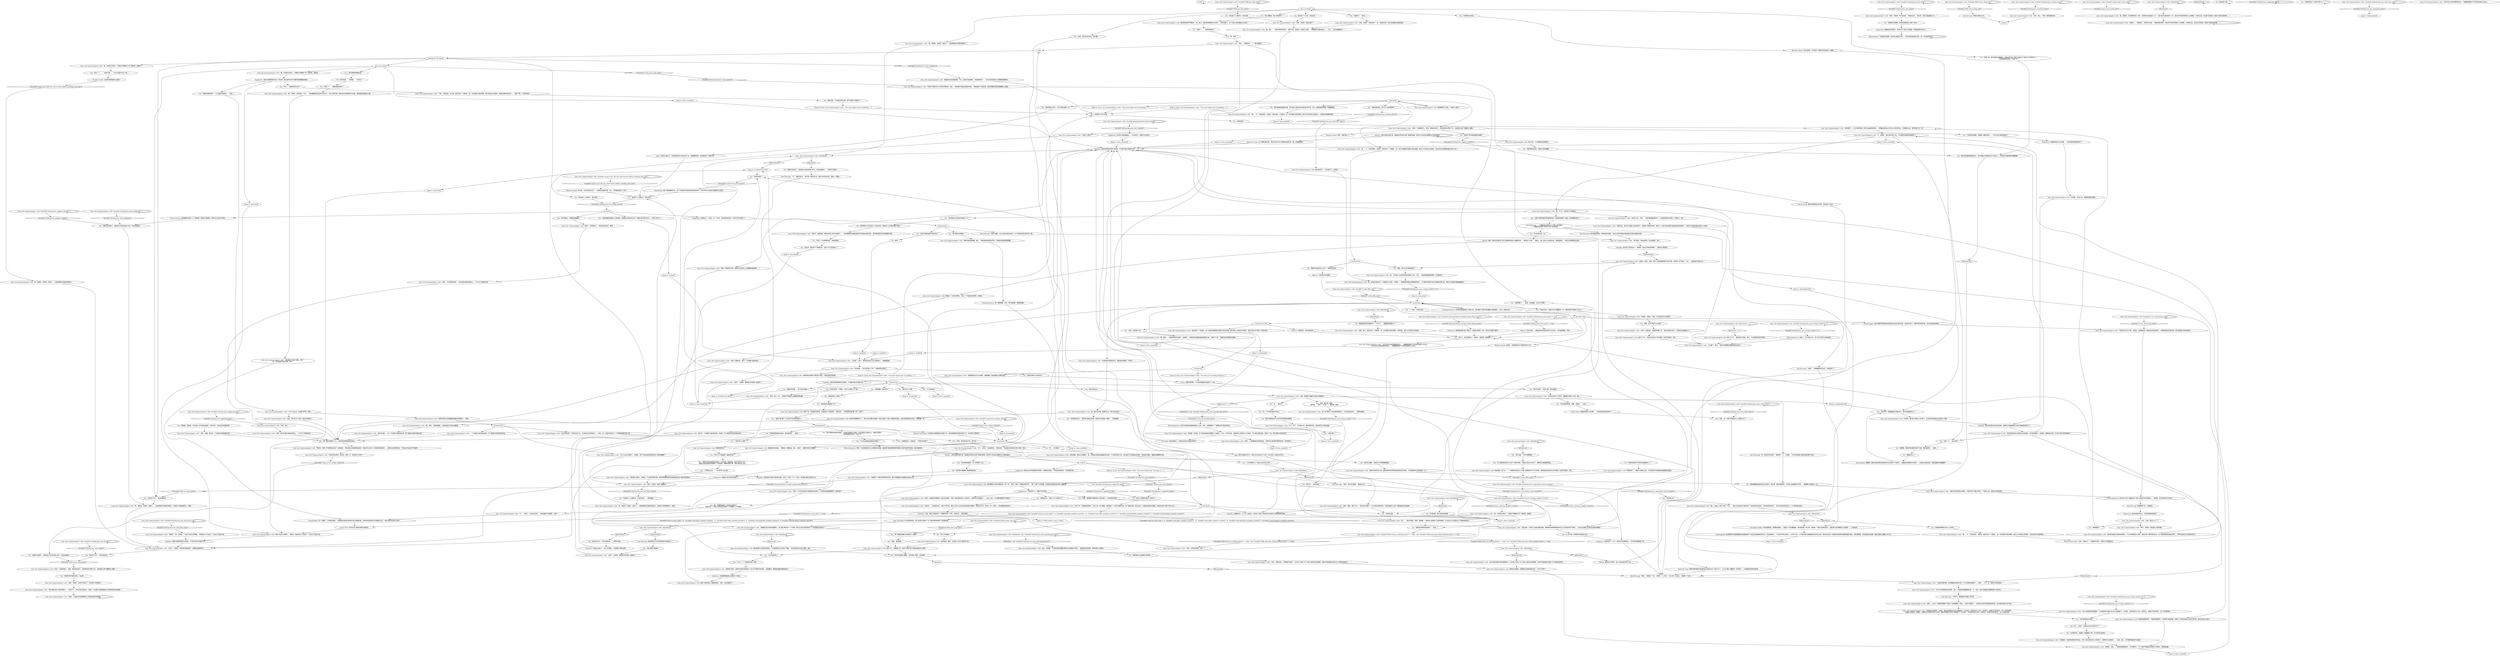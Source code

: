 # WHIRLING / LENA INTRO
# There's a broken pinball machine in the corner. A woman in a wheelchair is attempting to revive it. Talking to her will give you a short introduction to the world you're in.
# ==================================================
digraph G {
	  0 [label="START"];
	  1 [label="input"];
	  2 [label="You: “瑞瓦肖是一个失宠的世界之都。差不多是这个意思吗？”"];
	  3 [label="Rhetoric: 意思是说：购买就是选举。"];
	  4 [label="You: “所以——我表现的怎么样？”"];
	  5 [label="You: “全都是屁话。对我来说，一切都已经结束了。”"];
	  6 [label="Lena, the Cryptozoologist's wife: “我很幸运。差不多已经是20年前的事了，我得到了很好的补偿。现如今，大家只有在梦里才能拿到这样的收益了。”她的手在轮椅的铬合金轮子上滑动。"];
	  7 [label="Kim Kitsuragi: “一个需要你回去帮助马丁内斯人民的搭档。”\n“一个需要你帮他把尸体从树上放下来的搭档。”"];
	  8 [label="Lena, the Cryptozoologist's wife: 她慢慢摇摇头。"];
	  9 [label="You: “好吧。我们换个话题。”\n“那好吧。”（咽了一下口水。）“我们换个话题。”"];
	  10 [label="You: “在一个叫*城市海岸*的地方。”"];
	  11 [label="Lena, the Cryptozoologist's wife: “是的，的确。我们在一个叫瑞瓦肖的美丽城市里。”"];
	  12 [label="Kim Kitsuragi: “我可以确定一定以及肯定地向你保证：马丁内斯没有发生连环杀人案。”"];
	  13 [label="You: “谁是*甜心*？”"];
	  14 [label="Composure: 她看起来有些慌张，用手抚平了毛毯上的褶皱，尽管她是想让你安心。"];
	  15 [label="Lena, the Cryptozoologist's wife: 她叹了口气。“我肯定这样会为*你*增添一丝淘气的魅力，甜心。”"];
	  16 [label="Empathy: 你的回应并没有让她动摇分毫。在另一个时空、另一个地点，她可能会很欢迎你的关注。"];
	  17 [label="Lena, the Cryptozoologist's wife: “很简单。你把一件贵重物品交给个‘当铺老板’，然后就会从老板那里拿到钱。稍后你可以多花一点钱把东西赎回来……如果还没有卖掉的话，不过反正你永远也不会做的……”"];
	  18 [label="Lena, the Cryptozoologist's wife: “你是什么意思？”"];
	  19 [label="You: “那个傻傻的酒窝只给我带来了*痛苦*。”"];
	  20 [label="Lena, the Cryptozoologist's wife: “没错，亲爱的！真是太棒了！”"];
	  21 [label="Lena, the Cryptozoologist's wife: “哦，你真是太体贴了。你确定不需要钱了吗？那好吧。谢谢你。”"];
	  22 [label="You: “我当掉了3.2雷亚尔。钱在这里。”"];
	  23 [label="pinning_for_the_fjords"];
	  24 [label="Lena, the Cryptozoologist's wife: DayCount() == 1"];
	  25 [label="DayCount() == 1", shape=diamond];
	  26 [label="!(DayCount() == 1)", shape=diamond];
	  27 [label="You: “看见没——我不知道。”"];
	  28 [label="Lena, the Cryptozoologist's wife: “你表现的不是很好，亲爱的。看起来你确实在记忆方面遇到了一点问题。历史和地点什么的。总而言之，就是记不起*现实*。这一点非常奇怪……”\n“你做的不是很好，亲爱的。你真的只记得现在是什么年份。看起来你确实在记忆方面遇到了一点问题——历史和地点什么的。总而言之，就是记不起*现实*。这一点非常奇怪……”"];
	  29 [label="Volition: 她是真心实意的。担心对你来说也没什么用。"];
	  30 [label="Lena, the Cryptozoologist's wife: “某个在*整体*上受过更多教育的人？也许你应该问问……”她转向警督。"];
	  31 [label="Lena, the Cryptozoologist's wife: “哦不……很抱歉我没有钱能给你。如果还有*其他事*能帮你的话，你尽管开口。”"];
	  32 [label="You: “但是*我*是一个警察。不管什么都阻止不了我！”"];
	  33 [label="You: “‘褴褛飞旋’餐厅？它的名字写在我的钥匙上。”"];
	  34 [label="whenhub"];
	  35 [label="Lena, the Cryptozoologist's wife: 她拍了拍弹球机上油腻的玻璃。“其实，这台机器坏了。”"];
	  36 [label="protectorhub"];
	  37 [label="Electrochemistry: 你在说什么呢？抽烟是这个世界上最后仅存的乐趣之一。相信我，你已经没有多少选择了。"];
	  38 [label="Jump to: [intro_mainhub]"];
	  39 [label="You: “对于我来说向任何人开这个口都不容易，但我实在是山穷水尽了。随便来点钱都能帮到我。”"];
	  40 [label="Lena, the Cryptozoologist's wife: “可能吧，亲爱的，可能。不过现在是51年的春天。”"];
	  41 [label="Lena, the Cryptozoologist's wife: “好了，好了。今年是51年，春天刚刚开始。我肯定好日子就在前面。”"];
	  42 [label="Lena, the Cryptozoologist's wife: “新时代！迪斯科舞！感觉已经是上辈子的事情了……”她的眼睛里充满那些黄金岁月折射出来的光彩，那时候的城市似乎充满更多可能。"];
	  43 [label="Lena, the Cryptozoologist's wife: “哦，甜心……”她的笑容有些悲伤。“真的不是。曾经有人也是这么想的——想要那些东西的其他人——不过……他们全都绝迹了。”"];
	  44 [label="Composure: 她明显松了一口气。她本来对你很是担心，不过现在肩膀放松了些……"];
	  45 [label="Lena, the Cryptozoologist's wife: “我能看出你还是很悲痛。不过，我是不会刺探的。”她温柔地笑了——完全没有在意你令人费解的眨眼举动。"];
	  46 [label="Reaction Speed: 等等，谁是*甜心*？"];
	  47 [label="You: “谢谢。我很感激。”"];
	  48 [label="Lena, the Cryptozoologist's wife: “爱情可能会很残酷，甜心。”她的表情变得有些严肃。“爱情有时候真的很残酷。”"];
	  49 [label="Lena, the Cryptozoologist's wife: “当然了，亲爱的！要是能为你多做一些就好了。”"];
	  50 [label="You: “有过一个……”（眨两下眼。）“不过之后我*失去*了她……”"];
	  51 [label="Empathy: 她其实更愿意把别针拿回来，不过她不想让你感觉不好。"];
	  52 [label="Jump to: [Lena, the Cryptozoologist's wife: \"\"You must forgive me! I'm getting s...\"]"];
	  53 [label="Lena, the Cryptozoologist's wife: “是的，很棒，看见了吗——-我们有点进展了。关于这座壮丽的城市，你还知道些什么呢？虽然她现在有些破败……”"];
	  54 [label="Lena, the Cryptozoologist's wife: “瑞瓦肖是一个控制区，由一支被叫做联盟的外国势力联合管辖。我们基本上没有自己的政府。而且*肯定*也不是工人阶级专政。”"];
	  55 [label="You: “谁能告诉我更多信息呢？”（总结。）"];
	  56 [label="Jump to: [intro_mainhub]"];
	  57 [label="Lena, the Cryptozoologist's wife: Variable[\"whirling.lena_encyc_pin\"] == true"];
	  58 [label="Variable[\"whirling.lena_encyc_pin\"] == true", shape=diamond];
	  59 [label="!(Variable[\"whirling.lena_encyc_pin\"] == true)", shape=diamond];
	  60 [label="You: “嗯，好吧。”"];
	  61 [label="Lena, the Cryptozoologist's wife: “没什么会比它奢侈了，亲爱的，哪个年轻女孩没有梦想过在人群中翱翔呢？”"];
	  62 [label="You: “也许并没有那么糟糕，坐在轮椅上闲逛，玩玩弹球……”"];
	  63 [label="You: “为什么？三个脑袋总比两个好吧。”"];
	  64 [label="Lena, the Cryptozoologist's wife: 她渴望地看着窗外。“我真的很想帮忙，但是我不想拖后腿。如果马丁内斯没有那么多台阶和坑洞，我肯定会加入你的！”"];
	  65 [label="You: “我知道，我知道。不过还有一些*其他的秘密*。连环杀手，而且还涉及到超自然。”"];
	  66 [label="You: “你这人一点意思都没有，煞风景警督。”"];
	  67 [label="Lena, the Cryptozoologist's wife: “很多都变了，不过它依然是这个世界上最美丽的城市，一颗镶嵌在群松之间沙地上的珍贵宝石。大家都这么说，甚至外国人也一样。”"];
	  68 [label="Lena, the Cryptozoologist's wife: “那次事故也给了我这种感觉……”她低下头，然后又抬头看向你。“我是一个迅速扩张的邮购鞋业公司的培训和开发经理。”"];
	  69 [label="Drama: 她是在赞扬你，不过显然是被你的回应吓了一跳。"];
	  70 [label="Lena, the Cryptozoologist's wife: “如果我有些太过于自来熟，我很抱歉！我知道我们才刚刚见面。”"];
	  71 [label="You: “别再眨眼了。”（拍拍一边的脑袋，纠正这个故障。）"];
	  72 [label="Lena, the Cryptozoologist's wife: “我猜每个人都有这样那样的时候。我不知道要是没有莫雷尔我会怎么样……”"];
	  73 [label="Lena, the Cryptozoologist's wife: Variable[\"whirling.lena_suggest_sweetie\"]"];
	  74 [label="Variable[\"whirling.lena_suggest_sweetie\"]", shape=diamond];
	  75 [label="!(Variable[\"whirling.lena_suggest_sweetie\"])", shape=diamond];
	  76 [label="Lena, the Cryptozoologist's wife: “他因为私刑的事比较紧张。对他的评价不要太苛刻了。不管怎么说，很高兴你没有受伤。”"];
	  77 [label="Lena, the Cryptozoologist's wife: “不要对自己太过气馁，亲爱的。如果遇到老一套是战还是逃的情况，大家都会做出奇怪的事。我只是很高兴你没有受伤。”"];
	  78 [label="Jump to: [pawnhub]"];
	  79 [label="You: “他用对*钱*的离谱需求折磨我。”"];
	  80 [label="You: “我不想再提酒窝的事了。”"];
	  81 [label="You: “我当掉了31分钱。钱在这里。”"];
	  82 [label="You: “关于你的别针……”"];
	  83 [label="You: “在伊苏林迪？”"];
	  84 [label="Untitled hub (02)"];
	  85 [label="You: “我决定不当了。你应该收回去。”（把别针给她。）"];
	  86 [label="Kim Kitsuragi: “是啊，我们去过那里，”警督点点头。"];
	  87 [label="You: “我们卷点烟抽吧。我很想抽支烟。”"];
	  88 [label="Lena, the Cryptozoologist's wife: 她耸耸肩，低下头。“一个坐着轮椅的老女人叼着一根烟的样子可不太好看。虽然我肯定这样会为*你*增添一丝淘气的魅力，甜心。”"];
	  89 [label="Lena, the Cryptozoologist's wife: “甜心，我身上只有几分钱。不过……”她从左边的夹克口袋中取下一枚金色的纪念别针，然后放进你的掌心。“你可以把它拿去的当了，为了帮你渡过难关。”"];
	  90 [label="Lena, the Cryptozoologist's wife: “哦不，亲爱的！现在是51年的早春。”"];
	  91 [label="You: “我想我输了。”"];
	  92 [label="Lena, the Cryptozoologist's wife: 她叹了口气。“我知道这不容易，甜心。不过继续考虑这件事吧。”"];
	  93 [label="Lena, the Cryptozoologist's wife: Variable[\"whirling.lena_intro_done\"]"];
	  94 [label="Variable[\"whirling.lena_intro_done\"]", shape=diamond];
	  95 [label="!(Variable[\"whirling.lena_intro_done\"])", shape=diamond];
	  96 [label="Lena, the Cryptozoologist's wife: “当然了，亲爱的。希望你的调查顺利！”她朝你轻轻挥挥手。"];
	  97 [label="Lena, the Cryptozoologist's wife: Variable[\"whirling.lena_pin_task_from_main\"]"];
	  98 [label="Variable[\"whirling.lena_pin_task_from_main\"]", shape=diamond];
	  99 [label="!(Variable[\"whirling.lena_pin_task_from_main\"])", shape=diamond];
	  100 [label="Jump to: [Lena, the Cryptozoologist's wife: \"\"You must forgive me!\" she says, sl...\"]"];
	  101 [label="You: “没什么，我只是想起了一句歌词：*想和我一起摇摆吗？*”"];
	  102 [label="Untitled hub"];
	  103 [label="Physical Instrument: 当然。你来到了一个*脆弱*的世界，这里没人欣赏畜牧业。"];
	  104 [label="Endurance: 她想要回避外国人那部分。这是因为她是个女性。她也许在跟你*撒谎*……"];
	  105 [label="Logic: 已经这么做过了。艾弗拉特的钱不会永远花下去。你需要更多钱。每天都会有一笔新开支！"];
	  106 [label="Lena, the Cryptozoologist's wife: “很好，亲爱的，你把年代说对了！现在是51年的春天。”"];
	  107 [label="Lena, the Cryptozoologist's wife: “天啦！发生什么了？”"];
	  108 [label="Lena, the Cryptozoologist's wife: IsKimHere()"];
	  109 [label="IsKimHere()", shape=diamond];
	  110 [label="!(IsKimHere())", shape=diamond];
	  111 [label="Lena, the Cryptozoologist's wife: Variable[\"tc.date_fifty_one\"]"];
	  112 [label="Variable[\"tc.date_fifty_one\"]", shape=diamond];
	  113 [label="!(Variable[\"tc.date_fifty_one\"])", shape=diamond];
	  114 [label="Jump to: [intro_mainhub]"];
	  115 [label="You: “我把它买回来了。我知道它对你来说意义非凡。你应该拿着它。”"];
	  116 [label="midgreethub"];
	  117 [label="Jump to: [Lena, the Cryptozoologist's wife: \"\"You must forgive me! I'm getting s...\"]"];
	  118 [label="Lena, the Cryptozoologist's wife: Variable[\"TASK.return_lenas_pin\"]"];
	  119 [label="Variable[\"TASK.return_lenas_pin\"]", shape=diamond];
	  120 [label="!(Variable[\"TASK.return_lenas_pin\"])", shape=diamond];
	  121 [label="Lena, the Cryptozoologist's wife: “啊，谢谢你。亲爱的。我承认——还能再看到它我真的很高兴。”"];
	  122 [label="Lena, the Cryptozoologist's wife: Variable[\"cargo.evrart_evrart_met\"]"];
	  123 [label="Variable[\"cargo.evrart_evrart_met\"]", shape=diamond];
	  124 [label="!(Variable[\"cargo.evrart_evrart_met\"])", shape=diamond];
	  125 [label="Lena, the Cryptozoologist's wife: “是的，不过更具体地说——是在瑞瓦肖城的海岸边，一个叫马丁内斯的区域。”"];
	  126 [label="Electrochemistry: 别担心。这不是永久的。你*之后*还是可以再捡起来。"];
	  127 [label="Lena, the Cryptozoologist's wife: “亲爱的……”她摇摇头，突然担心起来。“你做的真的很好。瑞瓦肖并没有传统意义上的警察。大革命之后，执法机关的地位一直是个很复杂的问题……”"];
	  128 [label="Lena, the Cryptozoologist's wife: “不过今天还是就说到这里吧，甜心。你看起来需要稍微休息一下。而且，我也不是最适合解释这种*大事*的人……”"];
	  129 [label="Jump to: [intro_mainhub]"];
	  130 [label="Suggestion: 她正在以科学家的眼光审视你，就像是在检查一个异常的动物标本。不是*那样*的。"];
	  131 [label="You: “我想让你成为我的轮椅搭档，打击犯罪，帮助百姓，抓住*连环杀人犯*。”\n“我想让你成为我的轮椅搭档，打击犯罪，清理后院的尸体，抓住*连环杀人犯*。”"];
	  132 [label="Lena, the Cryptozoologist's wife: 她看起来有些尴尬。“香烟是一种奢侈品，甜心。再说了，我要注意自己的健康。”"];
	  133 [label="You: “我希望你可以做我的*赞助者*。”"];
	  134 [label="Jump to: [moneyhub]"];
	  135 [label="Lena, the Cryptozoologist's wife: 她灰色的眼睛睁大了。“我又该从何跟你说起呢？瑞瓦肖是这个世界上最美丽的城市。能在这里是我们的幸运，你和我都一样。”"];
	  136 [label="You: “那个餐厅经理是个坏人，根本没有荣誉或者是同情心。”"];
	  137 [label="revacholhub"];
	  138 [label="Lena, the Cryptozoologist's wife: 她点点头，不过看起来还是很担心。"];
	  139 [label="You: “但是我必须抽烟。这是保持我型男人设的一部分。”"];
	  140 [label="Suggestion: 如果在另一个时空，另一个地方，她可能会回应你。不过早已时过境迁了。"];
	  141 [label="You: “‘当掉’是什么意思？”"];
	  142 [label="Lena, the Cryptozoologist's wife: “没问题。”她点点头，眼镜背后露出笑眼。"];
	  143 [label="Lena, the Cryptozoologist's wife: Variable[\"whirling.lena_intro_wink_neuro\"]"];
	  144 [label="Variable[\"whirling.lena_intro_wink_neuro\"]", shape=diamond];
	  145 [label="!(Variable[\"whirling.lena_intro_wink_neuro\"])", shape=diamond];
	  146 [label="Lena, the Cryptozoologist's wife: “哦，你真是太体贴了。你确定不需要钱了吗？那好吧。谢谢你。”"];
	  147 [label="You: “我当掉了3.2雷亚尔。钱在这里。”"];
	  148 [label="Jump to: [moneyhub]"];
	  149 [label="Lena, the Cryptozoologist's wife: “没错！我们在瑞瓦肖城的海岸边，一个叫马丁内斯的街区。”"];
	  150 [label="Lena, the Cryptozoologist's wife: 「你不应该让你的同事等得太久。」她朝着穿橙色飞行员夹克的男人点点头。\n「你不应该让你的同事等得太久。」她朝着穿黑色飞行员夹克的男人点点头。"];
	  151 [label="Lena, the Cryptozoologist's wife: “啊，是的——可能是弗莱彻兄弟的‘一起摇摆’。大家经常在我面前提起弗莱彻兄弟。”她安下心来。“莫雷尔说这是我的主题曲。”"];
	  152 [label="Lena, the Cryptozoologist's wife: “你是在开玩笑吧。再试试，再来一次。现在是什么年份？”"];
	  153 [label="Jump to: [pawnhub]"];
	  154 [label="You: “当然。我不应该问你的。我太蠢了。”"];
	  155 [label="You: “你好像坐在轮椅上。”"];
	  156 [label="You: “我不知道你有没有注意到，不过我不知道自己在哪，也不知道自己在做什么。或者*任何事*。”\n“你能再跟我说说这个*现实*吗？”"];
	  157 [label="You: “很抱歉，我提轮椅的事真的很不礼貌。我们继续吧。”（继续。）"];
	  158 [label="Lena, the Cryptozoologist's wife: “我没那么有魅力，亲爱的，不过我年轻的时候，曾经梦想要把瑞瓦肖的旗帜插在某个象征性的高峰上。”"];
	  159 [label="Lena, the Cryptozoologist's wife: “但不是你。你是自愿的。所以谢谢你，甜心。”"];
	  160 [label="Lena, the Cryptozoologist's wife: “好了，先生们，没必要争吵。”她转向你。“而且我对你来说也没多大用场，甜心。”"];
	  161 [label="Lena, the Cryptozoologist's wife: IsKimHere()"];
	  162 [label="IsKimHere()", shape=diamond];
	  163 [label="!(IsKimHere())", shape=diamond];
	  164 [label="You: “你是一个……橄榄球运动员吗？”"];
	  165 [label="Lena, the Cryptozoologist's wife: “你这个小调皮鬼！”她朝你咧嘴一笑。“我对你来说太老了，而且我已经结婚太久了。”"];
	  166 [label="Lena, the Cryptozoologist's wife: “从我的位置来看，你好像要拔出两支手枪，不过手摆的却像两只……咳咳……小鸟。呃，很高兴你没有受伤。”"];
	  167 [label="Lena, the Cryptozoologist's wife: “甜心，很抱歉，不过我觉得你需要的帮助远比我能给予的多。”她看起来有些紧张，甚至还有一点害怕。"];
	  168 [label="Lena, the Cryptozoologist's wife: “又见面了，甜心。看来你已经见过自己的同事了。”她看着警督。"];
	  169 [label="endhub"];
	  170 [label="Lena, the Cryptozoologist's wife: Variable[\"whirling.lena_intro_midgreet\"]"];
	  171 [label="Variable[\"whirling.lena_intro_midgreet\"]", shape=diamond];
	  172 [label="!(Variable[\"whirling.lena_intro_midgreet\"])", shape=diamond];
	  173 [label="You: “我把它买回来了。我知道它对你来说意义非凡。你应该拿着它。”"];
	  174 [label="Lena, the Cryptozoologist's wife: Variable[\"cargo.evrart_left_the_conversation_before_reaching_main_hub\"]"];
	  175 [label="Variable[\"cargo.evrart_left_the_conversation_before_reaching_main_hub\"]", shape=diamond];
	  176 [label="!(Variable[\"cargo.evrart_left_the_conversation_before_reaching_main_hub\"])", shape=diamond];
	  177 [label="Lena, the Cryptozoologist's wife: Variable[\"whirling.lena_reaction_neuro\"]"];
	  178 [label="Variable[\"whirling.lena_reaction_neuro\"]", shape=diamond];
	  179 [label="!(Variable[\"whirling.lena_reaction_neuro\"])", shape=diamond];
	  180 [label="Lena, the Cryptozoologist's wife: Variable[\"whirling.lena_quiz_wrong_counter\"] < 4"];
	  181 [label="Variable[\"whirling.lena_quiz_wrong_counter\"] < 4", shape=diamond];
	  182 [label="!(Variable[\"whirling.lena_quiz_wrong_counter\"] < 4)", shape=diamond];
	  183 [label="Electrochemistry: 她并不是真的很渴望那些肱二头肌，老兄。这更像是对一个健康*样本*做出的评估。"];
	  184 [label="Tutorial Agent: 能在鸟巢罗伊那里典当的物品会出现在道具栏里，道具的标签下。跟罗伊说话的时候，你可以典当这些物品。"];
	  185 [label="You: “我只想再次感谢你。”"];
	  186 [label="Lena, the Cryptozoologist's wife: “现在，还有别的事吗，甜心？”"];
	  187 [label="Lena, the Cryptozoologist's wife: “这个……我也不确定，警探。很抱歉。一般有钱人都受到了良好的教育，不过你也不太可能在马丁内斯找到这种人……”"];
	  188 [label="Physical Instrument: 你有强壮的胳膊轮廓分明的下巴（就在因宿醉而浮肿的皮肤下方）也许她可以赞助你？"];
	  189 [label="You: “截瘫是什么？”"];
	  190 [label="Lena, the Cryptozoologist's wife: “没事的。我已经习惯别人问问题了。反正我也知道他们会去想这个问题。”"];
	  191 [label="Lena, the Cryptozoologist's wife: “哦，我完全没事！我更担心你。刚才怎么回事？”"];
	  192 [label="Lena, the Cryptozoologist's wife: “我们在一个叫褴褛飞旋的旅社里，亲爱的。而飞旋旅社本身在瑞瓦肖城。”"];
	  193 [label="You: “我也能成为截瘫病人吗？”"];
	  194 [label="Lena, the Cryptozoologist's wife: “我是一个迅速扩张的邮购鞋业公司的培训和开发经理。”"];
	  195 [label="Lena, the Cryptozoologist's wife: “你会觉得这是一个很安全的工作。不过我必须去所有地方——而且，有一次我正好站在了一个有缺陷的脚手架下面。”"];
	  196 [label="You: （严肃地点点头。）“*必须*有人这么做。”"];
	  197 [label="Lena, the Cryptozoologist's wife: IsKimHere()"];
	  198 [label="IsKimHere()", shape=diamond];
	  199 [label="!(IsKimHere())", shape=diamond];
	  200 [label="Lena, the Cryptozoologist's wife: 她的脸因为兴奋而变得通红，不过她很快让自己恢复了镇定。“我对你来说可没多大帮助，甜心。”"];
	  201 [label="Kim Kitsuragi: “警官。”他靠近了一些，只想你一个人听见，不过口吻十分坚定。“请控制一下自己。”"];
	  202 [label="Shivers: 屋外，融化的白雪渗入墙上的裂缝和街道上的鹅卵石中。一路流向下水道……地面上，第一朵铃兰正绽放开来。你能感觉到，一阵巨大的寒意游过全身。"];
	  203 [label="Lena, the Cryptozoologist's wife: “在我看来，你能和他搭档非常幸运。他有一副正直的执法人员的样子，是那种可以依赖的人——还有，甜心，你*的确*看起来不太稳定。”"];
	  204 [label="Lena, the Cryptozoologist's wife: “戒烟是你能为自身健康做的最好的事情之一，警官。”"];
	  205 [label="You: “嗯……也许我是？”"];
	  206 [label="You: 拨动她的心弦。"];
	  207 [label="You: Variable[\"whirling.lena_suggestion_beg\"]"];
	  208 [label="Variable[\"whirling.lena_suggestion_beg\"]", shape=diamond];
	  209 [label="!(Variable[\"whirling.lena_suggestion_beg\"])", shape=diamond];
	  210 [label="Lena, the Cryptozoologist's wife: Variable[\"whirling.kimintro_hub_reached\"]"];
	  211 [label="Variable[\"whirling.kimintro_hub_reached\"]", shape=diamond];
	  212 [label="!(Variable[\"whirling.kimintro_hub_reached\"])", shape=diamond];
	  213 [label="Lena, the Cryptozoologist's wife: “没错，亲爱的！真是太棒了！来，拿着这支笔。知识永远都应该得到奖励。”"];
	  214 [label="Lena, the Cryptozoologist's wife: Variable[\"whirling.lena_exit_clicked\"]"];
	  215 [label="Variable[\"whirling.lena_exit_clicked\"]", shape=diamond];
	  216 [label="!(Variable[\"whirling.lena_exit_clicked\"])", shape=diamond];
	  217 [label="Lena, the Cryptozoologist's wife: “请原谅！”她一边说着，一边拍了拍自己的前额。“我真是太心不在焉了！完全忘了自我介绍。”"];
	  218 [label="Jump to: [lenamainhub]"];
	  219 [label="Rhetoric: 我不知道……看起来还是有很多欺诈行为在进行。也许她是错的。而且……"];
	  220 [label="Encyclopedia: 另一方面呢，33年那场竞赛，一直被思必得的争议和寒冷的冰雨困扰着。在两位本地冠军的头衔被剥夺之后，城市决定将活动永久停办。"];
	  221 [label="Untitled hub"];
	  222 [label="pin hub in lena"];
	  223 [label="Lena, the Cryptozoologist's wife: “在这座城市的某些地方，看起来还是那样，不是吗……”"];
	  224 [label="You: “我知道是50年代，不过不确定是哪一年。”"];
	  225 [label="You: “我相信瑞瓦肖好像是处于一个叫什么……联盟国的管辖之下？”"];
	  226 [label="Kim Kitsuragi: 警督摸着下巴，打量着你。"];
	  227 [label="Volition: 以她为榜样会很不错。抽烟是你觉得自己像个废物的原因。甚至开口问这些问题都会让你感到痛苦。"];
	  228 [label="You: “你是我的见证人：我发誓只要我还活着，就永远不会再抽一根烟！”（试着戒烟）"];
	  229 [label="You: “感觉就像我的身体有自己的意志。我在跑，身体却要转弯，手还在比划着粗俗的手势……很抱歉让你看到这一切。”"];
	  230 [label="Lena, the Cryptozoologist's wife: “背后没有一个强大工会做支撑的时候，要想维护获得体面的基本生活工资的权利可不容易……也许你应该跟工会首领艾弗拉特聊聊？”"];
	  231 [label="Lena, the Cryptozoologist's wife: Variable[\"tc.turn_off_tutorial_node\"]"];
	  232 [label="Variable[\"tc.turn_off_tutorial_node\"]", shape=diamond];
	  233 [label="!(Variable[\"tc.turn_off_tutorial_node\"])", shape=diamond];
	  234 [label="Lena, the Cryptozoologist's wife: “你好，甜心。”老妇人微笑着转向你。"];
	  235 [label="Endurance: 好像是神经学上的问题……中央神经系统真的损坏了。"];
	  236 [label="Lena, the Cryptozoologist's wife: “振作起来，警官。你还是个风华正茂的男人呢。”"];
	  237 [label="Lena, the Cryptozoologist's wife: CheckItem(\"kind_green_ape_pen\")"];
	  238 [label="CheckItem(\"kind_green_ape_pen\")", shape=diamond];
	  239 [label="!(CheckItem(\"kind_green_ape_pen\"))", shape=diamond];
	  240 [label="You: “我决定不当了。你应该收回去。”"];
	  241 [label="You: “我只想再次感谢你。”"];
	  242 [label="You: [离开。]"];
	  243 [label="Lena, the Cryptozoologist's wife: “你是一个英俊的男人，警官，看看你的胡子，还有那轮廓分明的下巴，还有脸颊上那个傻傻的小酒窝。”"];
	  244 [label="Lena, the Cryptozoologist's wife: Variable[\"TASK.pay_lena_back\"]"];
	  245 [label="Variable[\"TASK.pay_lena_back\"]", shape=diamond];
	  246 [label="!(Variable[\"TASK.pay_lena_back\"])", shape=diamond];
	  247 [label="Lena, the Cryptozoologist's wife: Variable[\"cargo.evrart_cheque_refused\"]"];
	  248 [label="Variable[\"cargo.evrart_cheque_refused\"]", shape=diamond];
	  249 [label="!(Variable[\"cargo.evrart_cheque_refused\"])", shape=diamond];
	  250 [label="Jump to: [noyearhub]"];
	  251 [label="Lena, the Cryptozoologist's wife: “哦，亲爱的，这*的确*很令人不安。你真的应该知道这一点——因为你自己就是其中一员。瑞瓦肖并没有传统意义上的警察。大革命之后，执法机关的地位一直是个很复杂的问题……”"];
	  252 [label="Kim Kitsuragi: 一声叹气。警督把鼻子埋进了笔记本。"];
	  253 [label="Half Light: 现在她害怕了。她意识到你的大脑真的受损了。"];
	  254 [label="You: “那这跟没警察又有什么关系呢？”"];
	  255 [label="Kim Kitsuragi: “太棒了。”警督幽默地评论到。“他有别针了。”"];
	  256 [label="You: “我当掉了3.20雷亚尔。应该交给你。”（把钱给她。）"];
	  257 [label="Jump to: [intro_mainhub]"];
	  258 [label="You: “你是一个……表演走钢丝的？”"];
	  259 [label="Empathy: 如果她可以，这个女人会给你，还有这个世界上所有悲伤又迷失的人提供食物和衣服。"];
	  260 [label="You: “我只知道瑞瓦肖在30年代的时候真的挺酷的。”"];
	  261 [label="Lena, the Cryptozoologist's wife: “是的，我们在马丁内斯，瑞瓦肖的海岸上。”"];
	  262 [label="You: “我不是甜心。看看我这幅模样。”"];
	  263 [label="You: “我可以去哪里当掉这个别针呢？”"];
	  264 [label="Lena, the Cryptozoologist's wife: Variable[\"whirling.lena_suggestion_beg\"]"];
	  265 [label="Variable[\"whirling.lena_suggestion_beg\"]", shape=diamond];
	  266 [label="!(Variable[\"whirling.lena_suggestion_beg\"])", shape=diamond];
	  267 [label="Suggestion: 试着从泪腺里强行挤出一滴泪水。真正猛烈*抨击*这整件情感侵略的事情。"];
	  268 [label="Empathy: 她其实更愿意把别针拿回来，不过她不想让你感觉不好。"];
	  269 [label="Lena, the Cryptozoologist's wife: “我叫莉娜，我的丈夫莫雷尔，我，还有我们的朋友盖理就住在街边，不过他们现在不在，每当他们不在我就来这喝茶。”她抬起头微笑，镜框后的眼睛在闪烁。"];
	  270 [label="Lena, the Cryptozoologist's wife: “你也找到一个自己的*甜心*了吗？”她意味深长的笑了。"];
	  271 [label="Kim Kitsuragi: 警督礼貌地点点头。"];
	  272 [label="pine_away_boird"];
	  273 [label="You: “我决定不当了。你应该收回去。”"];
	  274 [label="Jump to: [endhub]"];
	  275 [label="Lena, the Cryptozoologist's wife: “哦……不，不是这样的，亲爱的。瑞瓦肖是一个控制区，由一支外国势力联合管辖。我们几乎没有自己的政府。而且肯定也不是母权制……”"];
	  276 [label="Lena, the Cryptozoologist's wife: “这跟一切都有所关联。我真的不知道怎么才能解释地更清楚……”"];
	  277 [label="Lena, the Cryptozoologist's wife: “当然。”她转向你。“那我就不知道了。也许找个有钱人问？有钱人都受过良好教育。虽然不知道你能不能在马丁内斯找到有钱人……”"];
	  278 [label="Lena, the Cryptozoologist's wife: “哦，我肯定你能成为一个很棒的*小白脸*，亲爱的——看看你那双强壮的臂膀就知道了。不过福利支票并没有大家想象中那么好。我的丈夫和我只能够勉强度日。”"];
	  279 [label="Jump to: [intro_mainhub]"];
	  280 [label="Empathy: 我只是个贫苦的女人，她想到。我怎么知道这些事呢——我该怎么帮你呢？"];
	  281 [label="Pain Threshold: 所以你是自愿的，是过去发生的事吗？为了镇压和枪林弹雨？还真像你呢……"];
	  282 [label="Empathy: 她其实更愿意把别针拿回来，不过她不想让你感觉不好。"];
	  283 [label="intro_mainhub"];
	  284 [label="You: “我得走了。”[离开。]"];
	  285 [label="You: “你还好吗？很抱歉我刚才撞到你了。我不知道我是怎么了。”"];
	  286 [label="paraplegichub"];
	  287 [label="Lena, the Cryptozoologist's wife: “没错，那褴褛飞旋餐厅本身又在哪里呢？”"];
	  288 [label="Lena, the Cryptozoologist's wife: “没错！准确的说，是在一个叫褴褛飞旋的旅社。”"];
	  289 [label="You: “是51年的春天。”"];
	  290 [label="regimehub"];
	  291 [label="rollhub"];
	  292 [label="You: “可以告诉我能去哪里弄到烟吗？”"];
	  293 [label="Lena, the Cryptozoologist's wife: 她的眼睛关切地注视着你的一举一动。“是的，警官，你看起来很茫然……像一只晕了头的狐狸。但是我肯定事情没有*那么*糟糕吧？”"];
	  294 [label="Kim Kitsuragi: “你一定是在开玩笑吧。”他停顿了一下，沉思着。“不过有时候我们的薪水确实像个笑话。”"];
	  295 [label="You: “文明的边缘。”"];
	  296 [label="You: “老实说，我完全不了解瑞瓦肖。这是个什么样的地方？”"];
	  297 [label="Kim Kitsuragi: 他扫视着你的脸，好像在搜寻线索：“我怎么就不知道凶杀案调查应该是*有意思*的呢。”"];
	  298 [label="You: “金——当然了！我都忘记自己还有*你*了！”"];
	  299 [label="Lena, the Cryptozoologist's wife: “不是。可悲的是，并不是。瑞瓦肖是一个控制区，由一支外国势力联合管辖。我们没有自己的政府，而我们拥有的民主是……”她想了想。“市场导向的。”"];
	  300 [label="Lena, the Cryptozoologist's wife: Variable[\"whirling.lena_quiz_wrong_counter\"] < 4"];
	  301 [label="Variable[\"whirling.lena_quiz_wrong_counter\"] < 4", shape=diamond];
	  302 [label="!(Variable[\"whirling.lena_quiz_wrong_counter\"] < 4)", shape=diamond];
	  303 [label="Kim Kitsuragi: “不。”他移开目光。“我不是一部百科全书，我也不会去当向导。我是一个警探。”"];
	  304 [label="Lena, the Cryptozoologist's wife: “啊，谢谢你。亲爱的。我承认——还能再看到它我真的很高兴。你真是个有荣誉感的人，警官。”"];
	  305 [label="Lena, the Cryptozoologist's wife: “哦，你真是太体贴了。你确定不需要钱了吗？那好吧。谢谢你。”"];
	  306 [label="Conceptualization: 你捡到的那盘磁带上写着43年。你好像是个喜欢听新潮唱片的新潮男人，所以一定是43年。"];
	  307 [label="You: “绝对是43年。”"];
	  308 [label="Logic: 新时代是指30年代，在那之后已经过去了20年，所以现在一定是在50年代。"];
	  309 [label="You: “是啊，刚才*那是*怎么回事？”"];
	  310 [label="Inland Empire: 不知道现在是哪一年的你让她有些不安——而不是你所提到的天启。这*一定*是世界末日。"];
	  311 [label="Lena, the Cryptozoologist's wife: IsKimHere()"];
	  312 [label="IsKimHere()", shape=diamond];
	  313 [label="!(IsKimHere())", shape=diamond];
	  314 [label="Lena, the Cryptozoologist's wife: “哦……不，不是这样的，亲爱的。雷瓦科是一个控制区，由一支名为联盟的外国势力联合管辖。我们几乎没有自己的政府。而且肯定也没有那些骑在马背上的人。”"];
	  315 [label="You: “我们的领袖是勇猛的战士，他们骑着战马驰骋在这片平原之上。文明在我们面前都会弯腰屈膝。”"];
	  316 [label="Lena, the Cryptozoologist's wife: “你知道我们*现在*在哪，对吧？”\n“呃，你知道我们现在在哪，对吧？”"];
	  317 [label="Composure: 她被自己的大胆吓到脸红了。"];
	  318 [label="Lena, the Cryptozoologist's wife: 她笑了，显然很开心。“我支持你的决定，警官。”"];
	  319 [label="Lena, the Cryptozoologist's wife: “你是一个英俊的男人，警官，看看你的胡子，还有那轮廓分明的下巴，还有脸颊上那个傻傻的小酒窝。”"];
	  320 [label="You: “无线电被用来控制人们的思想，扭曲我们对现实的认知，隐藏了我们真正的主人：外国人和*女人*。”"];
	  321 [label="You: “我保证等我有钱了，马上就把它赎回来。”（总结。）"];
	  322 [label="You: “天啦，我会死在街头的，是不是？”"];
	  323 [label="You: “嗯，手榴弹造成的？你参加过战争吗？”\n“前线出现一个领导士兵的女排长确实一件*鼓舞人心*的事情。”"];
	  324 [label="Lena, the Cryptozoologist's wife: 她低下头。“就算他不在，我也不觉得*自己*能给你提供多少帮助。”"];
	  325 [label="Jump to: [Lena, the Cryptozoologist's wife: \"\"You must forgive me! I'm getting s...\"]"];
	  326 [label="You: “没有。这一次我不想再搞什么*求偶仪式*了。”"];
	  327 [label="Untitled hub"];
	  328 [label="You: “当然。现在是973年。”"];
	  329 [label="You: “你提到的这个*大革命*是什么？”"];
	  330 [label="Lena, the Cryptozoologist's wife: “恐怕是一次失败。这个群岛的居民试图建立一些新的、*不太一样*的东西。但是世界上的其他人不太喜欢，所以他们来到这里，结束了一切。那已经是42年前的事了。”"];
	  331 [label="Jump to: [moneyhub]"];
	  332 [label="Authority: 已经这么做过了。你太过*骄傲*，不愿意收下那张支票。"];
	  333 [label="Lena, the Cryptozoologist's wife: “啊，谢谢你。亲爱的。我承认——还能再看到它我真的很高兴。”"];
	  334 [label="You: “愿意跟我一起走走吗？”"];
	  335 [label="You: “我们在瑞瓦肖。”"];
	  336 [label="You: “一个战区。世界的边缘。”"];
	  337 [label="You: “我只知道：*末日*就要降临。”"];
	  338 [label="Lena, the Cryptozoologist's wife: “连环杀人犯，天啦……”她好像很震惊的样子。“但是我觉得你已经有一个搭档了，甜心。”"];
	  339 [label="You: “你为什么不抽烟呢？抽烟多好啊！”"];
	  340 [label="Electrochemistry: 等等！也许她知道你可以去哪里弄到香烟。像烤烟叶塞到烟嘴的那种美味又充满*爱意*的香烟。你应该搞明白。"];
	  341 [label="Lena, the Cryptozoologist's wife: “你真应该去找个年轻点，腿脚更方便的人问问，甜心。”"];
	  342 [label="Lena, the Cryptozoologist's wife: “喂，哎呀。”她歪着脑袋，以慈母般的关怀抬头看着你。"];
	  343 [label="Lena, the Cryptozoologist's wife: “我没有亲眼见过很多其他城市，不过大家都是这么说的。瑞瓦肖是一颗珍贵的宝石。这个城市曾经统治着全世界……尽管它曾经见识过更好的岁月。”"];
	  344 [label="Composure: 她向后靠在椅背上，对你的答案有些担忧。"];
	  345 [label="Esprit de Corps: 警督开始怀疑你可能真的完全迷失在这个现实之中了。怎么会*那么*糟糕呢？无所谓了——这就是我们现在的处境。"];
	  346 [label="Lena, the Cryptozoologist's wife: “你说的‘求偶仪式’并不是好的那部分，甜心。”她的眼中流露出温柔的怜悯。“我知道这不关我的事，但是你看起来真的很需要有人照顾。”"];
	  347 [label="Lena, the Cryptozoologist's wife: “你好，甜心。”"];
	  348 [label="Suggestion: 你的举止保持着端庄——不过却流下一滴男子汉的泪水。"];
	  349 [label="Lena, the Cryptozoologist's wife: IsKimHere()  and  Variable[\"whirling.lena_intro_greeting_kim_first\"]"];
	  350 [label="IsKimHere()  and  Variable[\"whirling.lena_intro_greeting_kim_first\"]", shape=diamond];
	  351 [label="!(IsKimHere()  and  Variable[\"whirling.lena_intro_greeting_kim_first\"])", shape=diamond];
	  352 [label="Jump to: [TASK.inspect_traps_2_done]"];
	  353 [label="Jump to: [regimehub]"];
	  354 [label="Rhetoric: 但是他们还有警察……"];
	  355 [label="Lena, the Cryptozoologist's wife: “是很让人失望，没错。很多人都会想要某种形式的代表。虽然有一些*传闻*，不过……目前我们只有RCM。”"];
	  356 [label="Jump to: [Untitled hub (02)]"];
	  357 [label="Lena, the Cryptozoologist's wife: “一个叫褴褛飞旋的海边旅社。而飞旋旅社本身在瑞瓦肖城。”"];
	  358 [label="You: “我不确定自己是否应该做这一行。”"];
	  359 [label="You: “对你挺好的。抽烟是一种愚蠢的习惯。也许我也应该戒掉。”"];
	  360 [label="Lena, the Cryptozoologist's wife: “是的，在我看来你跟他在一起应该会很好。他有一副正直的执法人员的样子，是那种可以依赖的人——还有，甜心，你*的确*看起来不太稳定。”"];
	  361 [label="You: “我喝的太多，*基本上*什么都忘记了。”"];
	  362 [label="You: “我希望你是对的。希望并没有很糟糕……”"];
	  363 [label="Jump to: [intro_mainhub]"];
	  364 [label="Lena, the Cryptozoologist's wife: “为什么这么问，当然是*你*啊，警官！”"];
	  365 [label="Lena, the Cryptozoologist's wife: “哦，它不是什么古老的传家宝或者什么的，不过……我觉得如果能拿回来*一定*挺好的。”"];
	  366 [label="Lena, the Cryptozoologist's wife: “其实呢……”她竖起手指。“我们*不是*的。基本上你可以以此来形容其他任何国家，但瑞瓦肖不行。再试*一次*，警官——政治模式是怎样的？”"];
	  367 [label="Lena, the Cryptozoologist's wife: “天……”她花了一点时间来消化。“你知道我们*在哪里*，对吧？”"];
	  368 [label="Lena, the Cryptozoologist's wife: “不，亲爱的，我并没有*那么*老，不过我是在执勤的时候受伤了。”"];
	  369 [label="Lena, the Cryptozoologist's wife: 她停下来，研究着你的表情。你看起来一定很迷惘。“说到历史——你知道现在是*哪一年*，对吧？”"];
	  370 [label="Lena, the Cryptozoologist's wife: “我希望不是的，虽然你为我们所做的这一切工作*的确*非常危险。”她看着你，眼神里流露出赞赏的目光。"];
	  371 [label="Lena, the Cryptozoologist's wife: “谢谢你，但是……”她渴望地看着窗外。“你也看到了，马丁内斯不是最适合轮椅出入的地方。我会拖后腿。”"];
	  372 [label="Jump to: [intro_mainhub]"];
	  373 [label="You: “工作支票是什么？我还从来没有见过呢……”"];
	  374 [label="Esprit de Corps: 这个莉娜足够古怪，和你们这支半吊子探案队画风完全一致。赶紧聘用她！"];
	  375 [label="You: “但是我*今天*不会戒。”"];
	  376 [label="Lena, the Cryptozoologist's wife: 她拍了拍自己的额头。“请原谅！我真是太心不在焉了！完全忘了自我介绍。”"];
	  377 [label="pawnhub"];
	  378 [label="Savoir Faire: 好像是神经学上的问题……中央神经系统真的损坏了。"];
	  379 [label="Lena, the Cryptozoologist's wife: 她冲着你笑了。“你太客气了，亲爱的。”"];
	  380 [label="Jump to: [intro_mainhub]"];
	  381 [label="Jump to: [intro_mainhub]"];
	  382 [label="Lena, the Cryptozoologist's wife: 她转回头看着你，眼睛里闪烁着希望的光芒：“也许下次吧？”"];
	  383 [label="Reaction Speed: 说得好。这里看起来并不像有钱的中心区。"];
	  384 [label="You: “我把它买回来了。我知道它对你来说意义非凡。你应该拿着它。”（把别针交给她。）"];
	  385 [label="Kim Kitsuragi: 就连警督似乎也对形势的变化感到高兴。"];
	  386 [label="Reaction Speed: 你去过那里，还记得吗？就是运河边的那个小棚屋。"];
	  387 [label="Lena, the Cryptozoologist's wife: “是的，亲爱的，我是个截瘫病人。”"];
	  388 [label="You: “那你是做什么的呢？”"];
	  389 [label="Lena, the Cryptozoologist's wife: 她的眼睛亮了起来。“你是什么意思？”"];
	  390 [label="You: “我*愿意*认为现在是工人阶级专政，但是有什么东西告诉我不是的。”"];
	  391 [label="Lena, the Cryptozoologist's wife: “你是一个正处在身体和才智巅峰状态的男人。你的事业会重返巅峰的，我很肯定！”"];
	  392 [label="Lena, the Cryptozoologist's wife: “哦，不不不，我已经几年没抽烟了……”"];
	  393 [label="You: “我感觉*我*曾经经历过一场战争……”"];
	  394 [label="Lena, the Cryptozoologist's wife: “但是，亲爱的，你不适合我。”她看向远方。“我太老，而且已经结婚太久了。”"];
	  395 [label="Lena, the Cryptozoologist's wife: “又见面了，甜心。”她灰色的眼睛在镜框边缘闪闪发光。"];
	  396 [label="Jump to: [intro_mainhub]"];
	  397 [label="Lena, the Cryptozoologist's wife: “希望你能当掉那个破旧的小饰品。”她的笑容非常真挚。"];
	  398 [label="You: “我不知道。”（眨眨眼。）“也许有？”"];
	  399 [label="Jump to: [Lena, the Cryptozoologist's wife: \"\"I'm sorry if I was being overly fa...\"]"];
	  400 [label="You: 什么也不做。神经损伤可能是永久的。"];
	  401 [label="Lena, the Cryptozoologist's wife: Variable[\"character.liberal_thought_money_from_evrart\"]"];
	  402 [label="Variable[\"character.liberal_thought_money_from_evrart\"]", shape=diamond];
	  403 [label="!(Variable[\"character.liberal_thought_money_from_evrart\"])", shape=diamond];
	  404 [label="Jump to: [Lena, the Cryptozoologist's wife: \"\"You must forgive me! I'm getting s...\"]"];
	  405 [label="You: “警察。我们生活在警察政权下。”"];
	  406 [label="You: “如果没有政府，那为什么会有警察呢？”"];
	  407 [label="You: “也许是某种民主政权？”"];
	  408 [label="Lena, the Cryptozoologist's wife: IsKimHere()"];
	  409 [label="IsKimHere()", shape=diamond];
	  410 [label="!(IsKimHere())", shape=diamond];
	  411 [label="Jump to: [Untitled hub (02)]"];
	  412 [label="Lena, the Cryptozoologist's wife: Variable[\"whirling.lena_pin_task_from_main\"]"];
	  413 [label="Variable[\"whirling.lena_pin_task_from_main\"]", shape=diamond];
	  414 [label="!(Variable[\"whirling.lena_pin_task_from_main\"])", shape=diamond];
	  415 [label="Encyclopedia: 截瘫病人是指只能有限使用或者完无法全使用下半身的人。截瘫是由脊髓损伤引起的——比如说从高处坠落，或者是遇到手榴弹爆炸！"];
	  416 [label="Lena, the Cryptozoologist's wife: “意思是说我没办法使用自己的双腿。几年前我遭遇了一起事故，就像他们说的，在*执行任务*的时候受伤。”"];
	  417 [label="Jump to: [intro_mainhub]"];
	  418 [label="Lena, the Cryptozoologist's wife: 她露出一个担忧的神情。“我们一个叫瑞瓦肖的城市，亲爱的。”"];
	  419 [label="Lena, the Cryptozoologist's wife: “我能看出这对你来说很费力，所以我只再问你*一个*问题。我们生活在怎样的政体下？政治模式是怎样的？”"];
	  420 [label="Jump to: [paraplegichub]"];
	  421 [label="You: “在……瑞瓦肖？”"];
	  422 [label="You: “在地狱里。我们全都在地狱里。”"];
	  423 [label="Kim Kitsuragi: 警督试着假装没有听到，然后退出了谈话。"];
	  424 [label="Visual Calculus: 她用眼睛在你身上上下游移着，像是在打量着你。她的关注点是*科学的*。"];
	  425 [label="You: “它应该能帮到我，莉娜。谢谢你。”（总结。）"];
	  426 [label="You: “但是你是他们中间机动性最强的人了！”"];
	  427 [label="Jump to: [endhub]"];
	  428 [label="Conceptualization: 那个酒窝就像一朵花，吸引着欲望、堕落和罪孽。"];
	  429 [label="Lena, the Cryptozoologist's wife: “哦……不，不是这样的，亲爱的。瑞瓦肖是一个控制区，由一支外国势力联合管辖。我们几乎没有自己的政府——当然也没有国家机器。”"];
	  430 [label="Lena, the Cryptozoologist's wife: IsKimHere()"];
	  431 [label="IsKimHere()", shape=diamond];
	  432 [label="!(IsKimHere())", shape=diamond];
	  433 [label="Interfacing: 这是个很有趣的主意。这个*艾弗拉特*听起来很有权利的样子。也许你可以从他的口袋里弄出点钱来？"];
	  434 [label="Reaction Speed: 好主意。也许你走得太快了——如果你在那里多坐一会儿，他可能会给你一点钱？"];
	  435 [label="Jump to: [lenamainhub]"];
	  436 [label="Empathy: 她的声音里没有苦涩的滋味。她很早以前就接受自己的状况激起的好奇心了。"];
	  437 [label="You: “你是一个……登山家吗？”"];
	  438 [label="You: “我真的不知道……某个破烂的旅社？”"];
	  439 [label="You: “我觉得你挺酷的，这个轮椅啊什么的。”"];
	  440 [label="Volition: 以她为榜样会很不错。抽烟是你觉得自己像个废物的原因，甚至开口问这些问题都会让你感到痛苦。"];
	  441 [label="Lena, the Cryptozoologist's wife: IsKimHere()"];
	  442 [label="IsKimHere()", shape=diamond];
	  443 [label="!(IsKimHere())", shape=diamond];
	  444 [label="You: “我们已经死了。彼此纠缠。我们是幽灵。”"];
	  445 [label="You: “这是不是意味着你*喜欢*我？”"];
	  446 [label="You: “我们被智能机器统治着，他们通过计算来决定*最自由*的市场。每个人都像混账梦想家一样庸庸碌碌。”"];
	  447 [label="Suggestion: 不管你说什么，她都不会评判你。"];
	  448 [label="Lena, the Cryptozoologist's wife: “穿过广场，沿着海岸的路走。河边上有一间小棚屋，就依偎在一个旧石头建筑旁边。那个就是当铺。我丈夫的一个老朋友经常会去那里。他说店主是个很乐于助人的人。”"];
	  449 [label="noyearhub"];
	  450 [label="You: “我们在马丁内斯。”"];
	  451 [label="Jump to: [intro_mainhub]"];
	  452 [label="Lena, the Cryptozoologist's wife: “是的——那瑞瓦肖……？”她打量着你。"];
	  453 [label="Lena, the Cryptozoologist's wife: 她的表情变得严肃起来。“哦，甜心，我听到你跟经理讨论你的……财务问题了。你下次拿工资支票是什么时候？”"];
	  454 [label="You: “感谢你帮我厘清这些事。我们继续吧。”（继续。）"];
	  455 [label="You: “也许你是对的。”"];
	  456 [label="You: “这样也许最好。我现在也不是很需要香烟。”"];
	  457 [label="Lena, the Cryptozoologist's wife: “很高兴听到你这么说！抽烟会给你的呼吸系统造成真正的伤害。不过我觉得你已经知道这一点了。”"];
	  458 [label="moneyhub"];
	  459 [label="You: “在我40多岁，或者50多岁里糟糕的一年？我甚至都不知道自己*多大*。”"];
	  460 [label="You: “也许你是对的，金。”"];
	  461 [label="You: “是啊，我把整件事搞得有点小题大做了。忘掉我说的话吧。”"];
	  462 [label="You: “仔细一想，情况*确实*挺糟糕的。我甚至都不够了解自己到底*不了解*这个世界的什么。”\n“你能再跟我说说这个*现实*吗？”"];
	  463 [label="Lena, the Cryptozoologist's wife: “哦，不是的，远非如此。不过……”她的眼睛里闪烁出淘气的光芒。“我上学的时候，确实会出去看男孩子们玩耍。那些晒成棕褐色的小腿……”"];
	  464 [label="Lena, the Cryptozoologist's wife: “你不应该让你的同事等得太久。”她朝着穿橙色飞行员夹克的男人点点头。"];
	  465 [label="Encyclopedia: 圣巴蒂斯特小艇竞赛最初的构想是两年一次的公民自豪感庆典活动（还有摇钱树），不过却只举办过两次，31年和33年。31年那次是大家最喜爱的还怀旧主题：那些参加过的人会跟你讲述那阳光普照的露天看台，粉红香槟酒，还有穿着白色短裤，露出古铜色小腿的小伙子们。"];
	  466 [label="Lena, the Cryptozoologist's wife: 她咯咯笑了。“很高兴你能这么想，不过我还是不知道你能去哪里弄到香烟。”"];
	  467 [label="You: “我现在真的不太想谈这个。”"];
	  468 [label="Reaction Speed: 这该死的眨眼是怎么回事？"];
	  469 [label="You: “不管有没有酒窝，我都是个痛苦的男人——岁月已经让我形容憔悴了。”"];
	  470 [label="Lena, the Cryptozoologist's wife: “啊，谢谢你。亲爱的。我承认——还能再看到它我真的很高兴。你真是个有荣誉感的人，警官。”"];
	  471 [label="Jump to: [endhub]"];
	  472 [label="Jump to: [endhub]"];
	  473 [label="You: “我当掉了3.1雷亚尔。钱在这里。”"];
	  474 [label="Savoir Faire: 你完全可以卖掉这枚别针换现金。"];
	  475 [label="You: “我都不知道该说什么好了。我真的很失望。”"];
	  476 [label="Authority: 见鬼，我真心希望这是一个警察的世界。好吧，这样的话，让我们看看……"];
	  477 [label="Lena, the Cryptozoologist's wife: “你从头到尾表现得都很好。不过看起来你*确实*在记忆方面遇到了一点问题。历史和地点什么的。总而言之，就是记不起*现实*。这一点非常奇怪……”"];
	  478 [label="Lena, the Cryptozoologist's wife: “但是——也许*一双新鲜的眼睛*才是这个世界需要的？而且——我也不是医生——这种失忆症发作经常是暂时性的。所以我并没有*过于*担心。”"];
	  479 [label="Lena, the Cryptozoologist's wife: “在这方面比我受过更多教育的人？也许找个有钱人问？有钱人都受过良好教育。虽然不知道你能不能在马丁内斯找到有钱人……”"];
	  480 [label="Lena, the Cryptozoologist's wife: IsKimHere()"];
	  481 [label="IsKimHere()", shape=diamond];
	  482 [label="!(IsKimHere())", shape=diamond];
	  483 [label="Lena, the Cryptozoologist's wife: “当然，甜心，我……我真的不知道怎么能解释地更清楚。”"];
	  484 [label="Lena, the Cryptozoologist's wife: IsKimHere()"];
	  485 [label="IsKimHere()", shape=diamond];
	  486 [label="!(IsKimHere())", shape=diamond];
	  487 [label="Lena, the Cryptozoologist's wife: “当然了，亲爱的！要是能为你多做一些就好了。”"];
	  488 [label="Lena, the Cryptozoologist's wife: Variable[\"canal.roy_intro_done\"]  or  Variable[\"canal.light_mainhub_reached\"]   or  Variable[\"canal.table_mainhub_reached\"]  or  Variable[\"canal.hjelmdall_mainhub_reached\"]  or Variable[\"canal.boombox_mainhub_reached\"]"];
	  489 [label="Variable[\"canal.roy_intro_done\"]  or  Variable[\"canal.light_mainhub_reached\"]   or  Variable[\"canal.table_mainhub_reached\"]  or  Variable[\"canal.hjelmdall_mainhub_reached\"]  or Variable[\"canal.boombox_mainhub_reached\"]", shape=diamond];
	  490 [label="!(Variable[\"canal.roy_intro_done\"]  or  Variable[\"canal.light_mainhub_reached\"]   or  Variable[\"canal.table_mainhub_reached\"]  or  Variable[\"canal.hjelmdall_mainhub_reached\"]  or Variable[\"canal.boombox_mainhub_reached\"])", shape=diamond];
	  491 [label="Lena, the Cryptozoologist's wife: IsKimHere()"];
	  492 [label="IsKimHere()", shape=diamond];
	  493 [label="!(IsKimHere())", shape=diamond];
	  494 [label="Lena, the Cryptozoologist's wife: Variable[\"TASK.return_to_whirling_done\"] == false  and  Variable[\"TASK.solve_the_strike_deadlock_done\"] == false"];
	  495 [label="Variable[\"TASK.return_to_whirling_done\"] == false  and  Variable[\"TASK.solve_the_strike_deadlock_done\"] == false", shape=diamond];
	  496 [label="!(Variable[\"TASK.return_to_whirling_done\"] == false  and  Variable[\"TASK.solve_the_strike_deadlock_done\"] == false)", shape=diamond];
	  497 [label="You: “甜心需要钱。甜心有钱拿吗？”"];
	  498 [label="Jump to: [paraplegichub]"];
	  499 [label="Authority: 你身戴警徽姿态让她感觉十分安全。"];
	  500 [label="You: “这是不是意味着你连烟草都没有？或者是卷烟纸？或者一点香烟都没有吗？”"];
	  501 [label="Lena, the Cryptozoologist's wife: “我们还活着——在一个叫褴褛飞旋的旅社里。而飞旋旅社本身在瑞瓦肖城。”"];
	  502 [label="Lena, the Cryptozoologist's wife: “没错，甜心！瑞瓦肖是一个控制区，由一支外国势力联合管辖。可悲的是，我们几乎没有自己的政府……”"];
	  503 [label="You: “我想我赢了。”"];
	  504 [label="Perception (Sight): 别针是圆形的，稍稍有些黯淡。上面有三个浅浮雕帆船，背后悬挂着一轮太阳。底部有一个缺口的绿色标语。上面写着“圣巴蒂斯特31年夏季”——小艇比赛。"];
	  505 [label="Lena, the Cryptozoologist's wife: Variable[\"whirling.mirror_expression_source_located\"]"];
	  506 [label="Variable[\"whirling.mirror_expression_source_located\"]", shape=diamond];
	  507 [label="!(Variable[\"whirling.mirror_expression_source_located\"])", shape=diamond];
	  508 [label="Lena, the Cryptozoologist's wife: CheckItem(\"music_whirling_smallest_church\")"];
	  509 [label="CheckItem(\"music_whirling_smallest_church\")", shape=diamond];
	  510 [label="!(CheckItem(\"music_whirling_smallest_church\"))", shape=diamond];
	  0 -> 0
	  1 -> 23
	  2 -> 52
	  3 -> 101
	  4 -> 299
	  5 -> 160
	  6 -> 498
	  7 -> 64
	  7 -> 297
	  7 -> 460
	  8 -> 339
	  9 -> 30
	  10 -> 260
	  11 -> 136
	  12 -> 159
	  13 -> 363
	  14 -> 310
	  15 -> 395
	  16 -> 403
	  17 -> 152
	  18 -> 78
	  19 -> 47
	  20 -> 43
	  21 -> 267
	  22 -> 20
	  23 -> 172
	  23 -> 272
	  23 -> 240
	  23 -> 146
	  23 -> 473
	  24 -> 24
	  24 -> 25
	  25 -> 92
	  26 -> 351
	  27 -> 417
	  28 -> 407
	  29 -> 355
	  30 -> 302
	  31 -> 451
	  32 -> 483
	  33 -> 286
	  34 -> 110
	  35 -> 419
	  36 -> 357
	  36 -> 195
	  36 -> 61
	  37 -> 226
	  38 -> 282
	  39 -> 88
	  40 -> 309
	  41 -> 13
	  42 -> 66
	  43 -> 53
	  44 -> 201
	  45 -> 375
	  46 -> 129
	  47 -> 324
	  48 -> 428
	  49 -> 96
	  50 -> 468
	  51 -> 96
	  52 -> 375
	  53 -> 259
	  53 -> 295
	  54 -> 353
	  55 -> 494
	  56 -> 282
	  57 -> 57
	  57 -> 58
	  58 -> 219
	  59 -> 474
	  60 -> 452
	  61 -> 387
	  62 -> 34
	  63 -> 370
	  64 -> 371
	  65 -> 11
	  66 -> 296
	  67 -> 368
	  68 -> 194
	  69 -> 201
	  70 -> 51
	  71 -> 44
	  72 -> 403
	  73 -> 73
	  73 -> 74
	  74 -> 115
	  75 -> 423
	  76 -> 37
	  77 -> 37
	  78 -> 376
	  79 -> 75
	  80 -> 398
	  81 -> 20
	  82 -> 396
	  83 -> 124
	  84 -> 328
	  84 -> 3
	  84 -> 54
	  85 -> 332
	  86 -> 230
	  87 -> 391
	  88 -> 113
	  89 -> 480
	  90 -> 343
	  91 -> 67
	  92 -> 395
	  93 -> 93
	  93 -> 94
	  94 -> 394
	  95 -> 209
	  96 -> 273
	  97 -> 97
	  97 -> 98
	  98 -> 217
	  99 -> 379
	  100 -> 216
	  101 -> 150
	  102 -> 475
	  102 -> 405
	  103 -> 101
	  104 -> 101
	  105 -> 147
	  106 -> 68
	  107 -> 90
	  107 -> 503
	  108 -> 108
	  108 -> 109
	  109 -> 422
	  110 -> 201
	  111 -> 112
	  111 -> 111
	  112 -> 449
	  113 -> 505
	  114 -> 282
	  115 -> 470
	  116 -> 241
	  116 -> 12
	  116 -> 445
	  117 -> 375
	  118 -> 118
	  118 -> 119
	  119 -> 271
	  120 -> 243
	  121 -> 96
	  122 -> 122
	  122 -> 123
	  124 -> 433
	  125 -> 136
	  126 -> 395
	  127 -> 127
	  128 -> 252
	  129 -> 282
	  130 -> 72
	  131 -> 196
	  132 -> 339
	  133 -> 277
	  134 -> 458
	  135 -> 342
	  136 -> 17
	  137 -> 259
	  137 -> 1
	  137 -> 59
	  137 -> 295
	  138 -> 362
	  139 -> 14
	  140 -> 116
	  141 -> 16
	  142 -> 436
	  143 -> 144
	  143 -> 143
	  144 -> 326
	  145 -> 377
	  146 -> 50
	  147 -> 145
	  148 -> 458
	  149 -> 136
	  150 -> 471
	  151 -> 380
	  152 -> 249
	  153 -> 376
	  154 -> 160
	  155 -> 386
	  156 -> 292
	  157 -> 189
	  158 -> 387
	  159 -> 280
	  160 -> 62
	  160 -> 455
	  161 -> 161
	  161 -> 162
	  162 -> 200
	  163 -> 166
	  164 -> 463
	  165 -> 15
	  166 -> 128
	  167 -> 133
	  168 -> 270
	  170 -> 170
	  170 -> 171
	  171 -> 115
	  172 -> 45
	  173 -> 120
	  174 -> 174
	  174 -> 175
	  175 -> 434
	  176 -> 121
	  177 -> 177
	  177 -> 178
	  178 -> 234
	  179 -> 99
	  180 -> 180
	  180 -> 181
	  181 -> 126
	  182 -> 250
	  183 -> 330
	  184 -> 77
	  185 -> 487
	  186 -> 411
	  187 -> 55
	  188 -> 458
	  189 -> 415
	  190 -> 436
	  191 -> 308
	  191 -> 228
	  191 -> 135
	  192 -> 136
	  193 -> 369
	  194 -> 194
	  195 -> 5
	  196 -> 158
	  197 -> 197
	  197 -> 198
	  198 -> 337
	  199 -> 199
	  200 -> 62
	  200 -> 455
	  201 -> 166
	  202 -> 418
	  203 -> 371
	  204 -> 36
	  205 -> 269
	  206 -> 206
	  207 -> 208
	  207 -> 207
	  208 -> 263
	  209 -> 263
	  210 -> 210
	  210 -> 211
	  211 -> 348
	  212 -> 346
	  213 -> 43
	  214 -> 214
	  214 -> 215
	  215 -> 273
	  216 -> 95
	  217 -> 268
	  219 -> 101
	  220 -> 474
	  221 -> 32
	  221 -> 450
	  221 -> 334
	  221 -> 335
	  221 -> 82
	  221 -> 438
	  221 -> 444
	  222 -> 184
	  222 -> 255
	  222 -> 84
	  222 -> 383
	  223 -> 191
	  224 -> 105
	  225 -> 502
	  226 -> 344
	  227 -> 138
	  227 -> 227
	  227 -> 374
	  228 -> 317
	  229 -> 76
	  230 -> 400
	  231 -> 232
	  231 -> 231
	  232 -> 77
	  233 -> 183
	  234 -> 169
	  235 -> 142
	  236 -> 324
	  237 -> 237
	  237 -> 238
	  238 -> 19
	  239 -> 212
	  240 -> 470
	  241 -> 48
	  242 -> 472
	  243 -> 393
	  244 -> 244
	  244 -> 245
	  245 -> 22
	  246 -> 240
	  247 -> 248
	  247 -> 247
	  248 -> 331
	  249 -> 173
	  250 -> 449
	  251 -> 127
	  252 -> 478
	  253 -> 83
	  254 -> 275
	  255 -> 504
	  256 -> 304
	  257 -> 282
	  258 -> 60
	  259 -> 187
	  260 -> 41
	  261 -> 136
	  262 -> 318
	  263 -> 448
	  264 -> 264
	  264 -> 265
	  265 -> 347
	  266 -> 266
	  267 -> 321
	  267 -> 153
	  267 -> 4
	  268 -> 96
	  269 -> 373
	  270 -> 49
	  270 -> 467
	  270 -> 325
	  270 -> 397
	  271 -> 169
	  272 -> 239
	  272 -> 80
	  272 -> 240
	  272 -> 114
	  272 -> 21
	  273 -> 120
	  274 -> 168
	  275 -> 103
	  276 -> 279
	  277 -> 382
	  278 -> 182
	  279 -> 282
	  280 -> 410
	  281 -> 419
	  282 -> 484
	  283 -> 333
	  283 -> 462
	  283 -> 283
	  283 -> 497
	  283 -> 81
	  283 -> 154
	  283 -> 155
	  283 -> 284
	  284 -> 213
	  285 -> 190
	  286 -> 192
	  286 -> 322
	  286 -> 454
	  286 -> 188
	  286 -> 156
	  287 -> 420
	  287 -> 421
	  287 -> 294
	  287 -> 9
	  287 -> 26
	  288 -> 136
	  289 -> 236
	  290 -> 224
	  290 -> 389
	  290 -> 404
	  290 -> 406
	  290 -> 314
	  290 -> 446
	  290 -> 319
	  291 -> 130
	  291 -> 100
	  291 -> 86
	  292 -> 340
	  293 -> 447
	  294 -> 229
	  295 -> 417
	  296 -> 134
	  297 -> 159
	  298 -> 359
	  299 -> 2
	  300 -> 300
	  300 -> 301
	  301 -> 477
	  302 -> 27
	  303 -> 276
	  304 -> 484
	  305 -> 281
	  306 -> 449
	  307 -> 89
	  308 -> 508
	  309 -> 165
	  310 -> 310
	  311 -> 312
	  311 -> 311
	  312 -> 225
	  313 -> 201
	  314 -> 102
	  315 -> 313
	  316 -> 220
	  317 -> 387
	  318 -> 125
	  319 -> 18
	  319 -> 469
	  319 -> 46
	  319 -> 79
	  320 -> 274
	  321 -> 364
	  322 -> 160
	  323 -> 367
	  324 -> 62
	  324 -> 455
	  325 -> 375
	  326 -> 345
	  327 -> 70
	  327 -> 399
	  328 -> 151
	  329 -> 329
	  330 -> 253
	  330 -> 31
	  331 -> 458
	  332 -> 147
	  333 -> 484
	  334 -> 388
	  335 -> 287
	  336 -> 222
	  337 -> 39
	  338 -> 6
	  339 -> 131
	  340 -> 440
	  341 -> 425
	  342 -> 501
	  343 -> 368
	  344 -> 107
	  345 -> 201
	  346 -> 71
	  347 -> 149
	  348 -> 38
	  349 -> 349
	  349 -> 350
	  350 -> 167
	  351 -> 233
	  353 -> 289
	  354 -> 101
	  355 -> 405
	  356 -> 83
	  357 -> 136
	  358 -> 390
	  359 -> 203
	  360 -> 323
	  361 -> 366
	  362 -> 315
	  363 -> 282
	  364 -> 204
	  364 -> 261
	  365 -> 278
	  366 -> 476
	  367 -> 220
	  368 -> 392
	  368 -> 257
	  368 -> 437
	  369 -> 33
	  370 -> 499
	  371 -> 381
	  372 -> 282
	  373 -> 441
	  374 -> 282
	  375 -> 91
	  376 -> 268
	  377 -> 424
	  377 -> 320
	  377 -> 140
	  377 -> 262
	  378 -> 326
	  379 -> 278
	  380 -> 282
	  381 -> 282
	  382 -> 371
	  383 -> 55
	  384 -> 303
	  385 -> 185
	  386 -> 230
	  387 -> 414
	  388 -> 193
	  389 -> 290
	  390 -> 42
	  391 -> 419
	  392 -> 338
	  392 -> 500
	  392 -> 358
	  393 -> 106
	  394 -> 139
	  395 -> 282
	  396 -> 282
	  397 -> 221
	  398 -> 164
	  399 -> 69
	  400 -> 44
	  401 -> 401
	  401 -> 402
	  402 -> 104
	  403 -> 246
	  404 -> 375
	  405 -> 365
	  406 -> 179
	  407 -> 298
	  408 -> 408
	  408 -> 409
	  409 -> 251
	  410 -> 355
	  411 -> 83
	  412 -> 412
	  412 -> 413
	  413 -> 435
	  414 -> 256
	  415 -> 285
	  416 -> 257
	  416 -> 163
	  416 -> 437
	  417 -> 282
	  418 -> 136
	  419 -> 289
	  420 -> 285
	  421 -> 10
	  422 -> 417
	  423 -> 201
	  424 -> 115
	  425 -> 378
	  426 -> 466
	  427 -> 168
	  428 -> 324
	  429 -> 218
	  430 -> 432
	  430 -> 431
	  431 -> 29
	  432 -> 479
	  433 -> 147
	  434 -> 147
	  436 -> 416
	  437 -> 157
	  438 -> 356
	  439 -> 87
	  440 -> 456
	  440 -> 291
	  440 -> 439
	  441 -> 442
	  441 -> 443
	  442 -> 293
	  443 -> 229
	  444 -> 341
	  445 -> 242
	  446 -> 429
	  447 -> 360
	  447 -> 361
	  447 -> 461
	  448 -> 488
	  449 -> 288
	  449 -> 327
	  449 -> 459
	  449 -> 336
	  449 -> 306
	  449 -> 223
	  450 -> 148
	  451 -> 282
	  452 -> 1
	  452 -> 259
	  452 -> 295
	  453 -> 258
	  454 -> 141
	  455 -> 63
	  456 -> 457
	  457 -> 113
	  458 -> 372
	  458 -> 8
	  458 -> 132
	  458 -> 205
	  459 -> 40
	  460 -> 202
	  461 -> 137
	  462 -> 315
	  463 -> 316
	  465 -> 56
	  466 -> 113
	  467 -> 69
	  468 -> 176
	  469 -> 235
	  470 -> 96
	  471 -> 168
	  472 -> 168
	  473 -> 145
	  474 -> 376
	  475 -> 354
	  476 -> 352
	  477 -> 407
	  478 -> 28
	  479 -> 382
	  480 -> 481
	  480 -> 482
	  481 -> 254
	  482 -> 504
	  483 -> 279
	  484 -> 485
	  484 -> 486
	  485 -> 384
	  486 -> 411
	  487 -> 411
	  488 -> 489
	  488 -> 490
	  489 -> 491
	  490 -> 230
	  491 -> 492
	  491 -> 493
	  492 -> 85
	  493 -> 385
	  494 -> 496
	  494 -> 495
	  495 -> 430
	  496 -> 186
	  497 -> 453
	  498 -> 285
	  499 -> 35
	  500 -> 7
	  501 -> 136
	  502 -> 101
	  503 -> 67
	  504 -> 465
	  505 -> 506
	  505 -> 507
	  506 -> 307
	  507 -> 508
	  508 -> 509
	  508 -> 510
	  509 -> 305
	  510 -> 449
}

